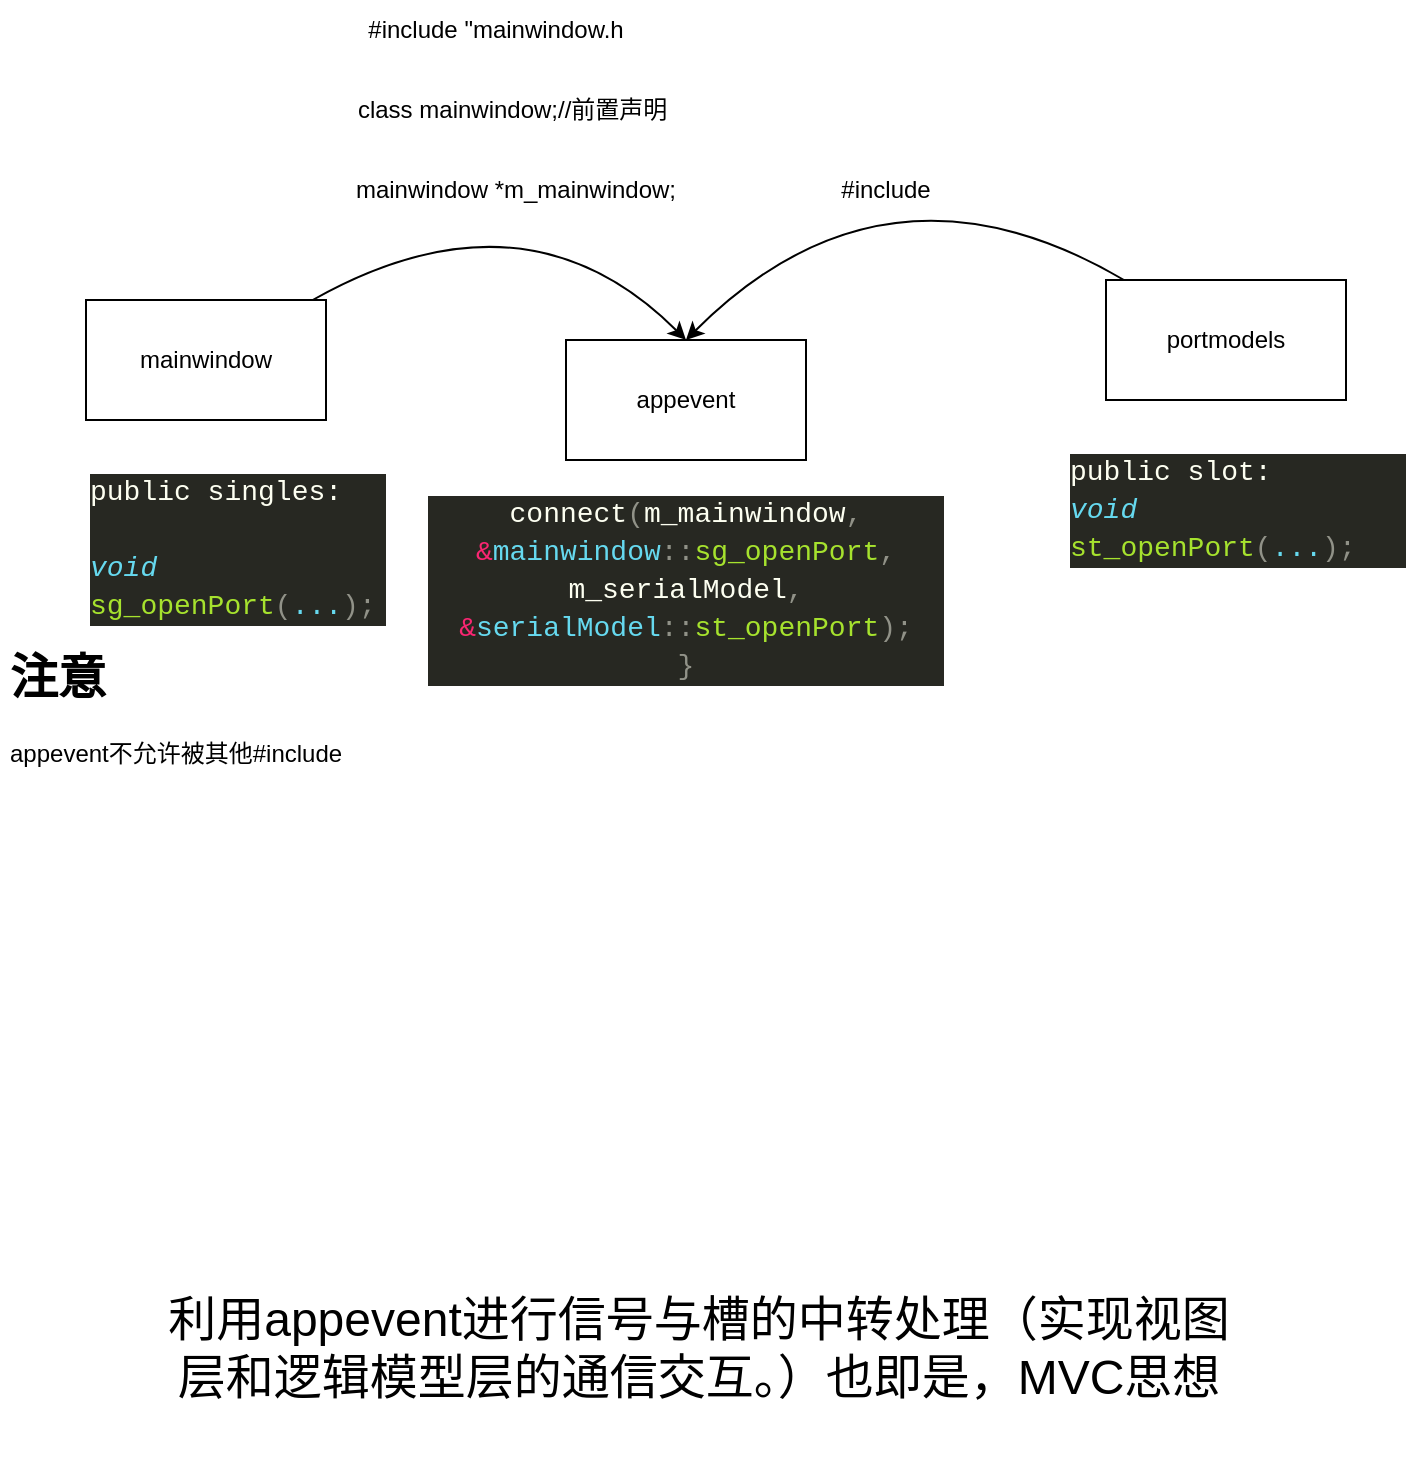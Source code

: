 <mxfile>
    <diagram id="9y-rD1MpkqkdoQgiFF3M" name="第 1 页">
        <mxGraphModel dx="1215" dy="1015" grid="0" gridSize="10" guides="1" tooltips="1" connect="1" arrows="1" fold="1" page="1" pageScale="1" pageWidth="827" pageHeight="1169" math="0" shadow="0">
            <root>
                <mxCell id="0"/>
                <mxCell id="1" parent="0"/>
                <mxCell id="2" value="appevent" style="rounded=0;whiteSpace=wrap;html=1;" vertex="1" parent="1">
                    <mxGeometry x="353" y="489" width="120" height="60" as="geometry"/>
                </mxCell>
                <mxCell id="7" style="edgeStyle=none;html=1;entryX=0.5;entryY=0;entryDx=0;entryDy=0;curved=1;" edge="1" parent="1" source="3" target="2">
                    <mxGeometry relative="1" as="geometry">
                        <Array as="points">
                            <mxPoint x="333" y="409"/>
                        </Array>
                    </mxGeometry>
                </mxCell>
                <mxCell id="3" value="mainwindow" style="rounded=0;whiteSpace=wrap;html=1;" vertex="1" parent="1">
                    <mxGeometry x="113" y="469" width="120" height="60" as="geometry"/>
                </mxCell>
                <mxCell id="8" style="edgeStyle=none;curved=1;html=1;" edge="1" parent="1" source="4">
                    <mxGeometry relative="1" as="geometry">
                        <mxPoint x="413" y="489" as="targetPoint"/>
                        <Array as="points">
                            <mxPoint x="513" y="389"/>
                        </Array>
                    </mxGeometry>
                </mxCell>
                <mxCell id="4" value="portmodels" style="rounded=0;whiteSpace=wrap;html=1;" vertex="1" parent="1">
                    <mxGeometry x="623" y="459" width="120" height="60" as="geometry"/>
                </mxCell>
                <mxCell id="9" value="#include &quot;mainwindow.h" style="text;html=1;strokeColor=none;fillColor=none;align=center;verticalAlign=middle;whiteSpace=wrap;rounded=0;" vertex="1" parent="1">
                    <mxGeometry x="243" y="319" width="150" height="30" as="geometry"/>
                </mxCell>
                <mxCell id="10" value="#include" style="text;html=1;strokeColor=none;fillColor=none;align=center;verticalAlign=middle;whiteSpace=wrap;rounded=0;" vertex="1" parent="1">
                    <mxGeometry x="483" y="399" width="60" height="30" as="geometry"/>
                </mxCell>
                <mxCell id="14" value="&lt;h1&gt;注意&lt;/h1&gt;&lt;p&gt;appevent不允许被其他#include&lt;/p&gt;" style="text;html=1;strokeColor=none;fillColor=none;spacing=5;spacingTop=-20;whiteSpace=wrap;overflow=hidden;rounded=0;" vertex="1" parent="1">
                    <mxGeometry x="70" y="638" width="540" height="120" as="geometry"/>
                </mxCell>
                <mxCell id="15" value="&lt;div style=&quot;color: rgb(253 , 255 , 241) ; background-color: rgb(39 , 40 , 34) ; font-family: &amp;#34;sarasa gothic hc light&amp;#34; , &amp;#34;consolas&amp;#34; , &amp;#34;courier new&amp;#34; , monospace ; font-size: 14px ; line-height: 19px&quot;&gt;&lt;div&gt;connect&lt;span style=&quot;color: #919288&quot;&gt;(&lt;/span&gt;m_mainwindow&lt;span style=&quot;color: #919288&quot;&gt;,&lt;/span&gt; &lt;span style=&quot;color: #f92672&quot;&gt;&amp;amp;&lt;/span&gt;&lt;span style=&quot;color: #66d9ef&quot;&gt;mainwindow&lt;/span&gt;&lt;span style=&quot;color: #919288&quot;&gt;::&lt;/span&gt;&lt;span style=&quot;color: #a6e22e&quot;&gt;sg_openPort&lt;/span&gt;&lt;span style=&quot;color: #919288&quot;&gt;,&lt;/span&gt; m_serialModel&lt;span style=&quot;color: #919288&quot;&gt;,&lt;/span&gt; &lt;span style=&quot;color: #f92672&quot;&gt;&amp;amp;&lt;/span&gt;&lt;span style=&quot;color: #66d9ef&quot;&gt;serialModel&lt;/span&gt;&lt;span style=&quot;color: #919288&quot;&gt;::&lt;/span&gt;&lt;span style=&quot;color: #a6e22e&quot;&gt;st_openPort&lt;/span&gt;&lt;span style=&quot;color: #919288&quot;&gt;);&lt;/span&gt;&lt;/div&gt;&lt;div&gt;&lt;span style=&quot;color: #919288&quot;&gt;}&lt;/span&gt;&lt;/div&gt;&lt;/div&gt;" style="text;html=1;strokeColor=none;fillColor=none;align=center;verticalAlign=middle;whiteSpace=wrap;rounded=0;" vertex="1" parent="1">
                    <mxGeometry x="283" y="599" width="260" height="30" as="geometry"/>
                </mxCell>
                <mxCell id="17" value="&lt;div style=&quot;background-color: rgb(39 , 40 , 34) ; font-family: &amp;#34;sarasa gothic hc light&amp;#34; , &amp;#34;consolas&amp;#34; , &amp;#34;courier new&amp;#34; , monospace ; font-weight: normal ; font-size: 14px ; line-height: 19px&quot;&gt;&lt;div&gt;&lt;span style=&quot;color: rgb(253 , 255 , 241)&quot;&gt;public singles:&amp;nbsp; &amp;nbsp;&amp;nbsp;&lt;/span&gt;&lt;/div&gt;&lt;div&gt;&lt;span style=&quot;color: rgb(102 , 217 , 239) ; font-style: italic&quot;&gt;void&lt;/span&gt;&lt;span style=&quot;color: rgb(253 , 255 , 241)&quot;&gt; &lt;/span&gt;&lt;span style=&quot;color: rgb(166 , 226 , 46)&quot;&gt;sg_openPort&lt;/span&gt;&lt;span style=&quot;color: rgb(145 , 146 , 136)&quot;&gt;(&lt;/span&gt;&lt;font color=&quot;#66d9ef&quot;&gt;...&lt;/font&gt;&lt;span style=&quot;color: rgb(145 , 146 , 136)&quot;&gt;);&lt;/span&gt;&lt;/div&gt;&lt;/div&gt;" style="text;whiteSpace=wrap;html=1;" vertex="1" parent="1">
                    <mxGeometry x="113" y="549" width="150" height="70" as="geometry"/>
                </mxCell>
                <mxCell id="18" value="&lt;div style=&quot;background-color: rgb(39 , 40 , 34) ; font-family: &amp;#34;sarasa gothic hc light&amp;#34; , &amp;#34;consolas&amp;#34; , &amp;#34;courier new&amp;#34; , monospace ; font-weight: normal ; font-size: 14px ; line-height: 19px&quot;&gt;&lt;div&gt;&lt;span style=&quot;color: rgb(253 , 255 , 241)&quot;&gt;public slot:&amp;nbsp; &amp;nbsp;&amp;nbsp;&lt;/span&gt;&lt;/div&gt;&lt;div&gt;&lt;span style=&quot;color: rgb(102 , 217 , 239) ; font-style: italic&quot;&gt;void&lt;/span&gt;&lt;span style=&quot;color: rgb(253 , 255 , 241)&quot;&gt; &lt;/span&gt;&lt;span style=&quot;color: rgb(166 , 226 , 46)&quot;&gt;st_openPort&lt;/span&gt;&lt;span style=&quot;color: rgb(145 , 146 , 136)&quot;&gt;(&lt;/span&gt;&lt;font color=&quot;#66d9ef&quot;&gt;...&lt;/font&gt;&lt;span style=&quot;color: rgb(145 , 146 , 136)&quot;&gt;);&lt;/span&gt;&lt;span style=&quot;color: rgb(110 , 112 , 102) ; font-style: italic&quot;&gt;&amp;nbsp;&lt;/span&gt;&lt;/div&gt;&lt;/div&gt;" style="text;whiteSpace=wrap;html=1;" vertex="1" parent="1">
                    <mxGeometry x="603" y="539" width="170" height="70" as="geometry"/>
                </mxCell>
                <mxCell id="19" value="class mainwindow;//前置声明&amp;nbsp;" style="text;html=1;strokeColor=none;fillColor=none;align=center;verticalAlign=middle;whiteSpace=wrap;rounded=0;" vertex="1" parent="1">
                    <mxGeometry x="233" y="359" width="190" height="30" as="geometry"/>
                </mxCell>
                <mxCell id="21" value="mainwindow *m_mainwindow;" style="text;html=1;strokeColor=none;fillColor=none;align=center;verticalAlign=middle;whiteSpace=wrap;rounded=0;" vertex="1" parent="1">
                    <mxGeometry x="223" y="399" width="210" height="30" as="geometry"/>
                </mxCell>
                <mxCell id="24" value="&lt;font style=&quot;font-size: 24px&quot;&gt;利用appevent进行信号与槽的中转处理（实现视图层和逻辑模型层的通信交互。）也即是，MVC思想&lt;/font&gt;" style="text;html=1;strokeColor=none;fillColor=none;align=center;verticalAlign=middle;whiteSpace=wrap;rounded=0;" vertex="1" parent="1">
                    <mxGeometry x="144" y="927" width="551" height="131" as="geometry"/>
                </mxCell>
            </root>
        </mxGraphModel>
    </diagram>
</mxfile>